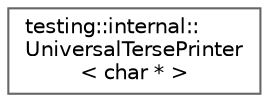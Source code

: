 digraph "クラス階層図"
{
 // LATEX_PDF_SIZE
  bgcolor="transparent";
  edge [fontname=Helvetica,fontsize=10,labelfontname=Helvetica,labelfontsize=10];
  node [fontname=Helvetica,fontsize=10,shape=box,height=0.2,width=0.4];
  rankdir="LR";
  Node0 [id="Node000000",label="testing::internal::\lUniversalTersePrinter\l\< char * \>",height=0.2,width=0.4,color="grey40", fillcolor="white", style="filled",URL="$classtesting_1_1internal_1_1_universal_terse_printer_3_01char_01_5_01_4.html",tooltip=" "];
}
